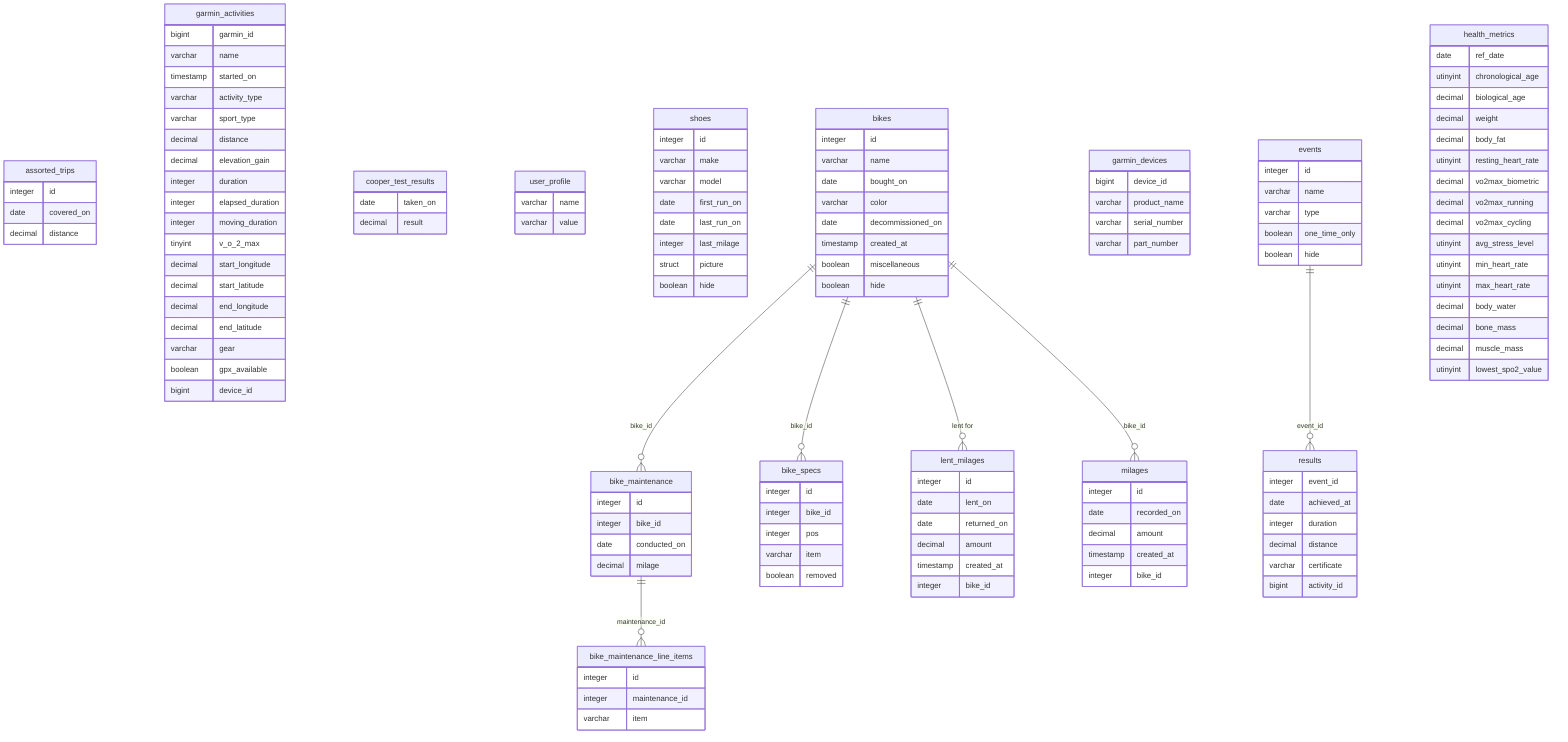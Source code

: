 erDiagram
    assorted_trips {integer id date covered_on decimal distance}
    bike_maintenance {integer id integer bike_id date conducted_on decimal milage}
    bike_specs {integer id integer bike_id integer pos varchar item boolean removed}
    garmin_activities {bigint garmin_id varchar name timestamp started_on varchar activity_type varchar sport_type decimal distance decimal elevation_gain integer duration integer elapsed_duration integer moving_duration tinyint v_o_2_max decimal start_longitude decimal start_latitude decimal end_longitude decimal end_latitude varchar gear boolean gpx_available bigint device_id}
    lent_milages {integer id date lent_on date returned_on decimal amount timestamp created_at integer bike_id}
    cooper_test_results {date taken_on decimal result}
    user_profile {varchar name varchar value}
    bike_maintenance_line_items {integer id integer maintenance_id varchar item}
    shoes {integer id varchar make varchar model date first_run_on date last_run_on integer last_milage struct picture boolean hide}
    bikes {integer id varchar name date bought_on varchar color date decommissioned_on timestamp created_at boolean miscellaneous boolean hide}
    garmin_devices {bigint device_id varchar product_name varchar serial_number varchar part_number}
    milages {integer id date recorded_on decimal amount timestamp created_at integer bike_id}
    results {integer event_id date achieved_at integer duration decimal distance varchar certificate bigint activity_id}
    events {integer id varchar name varchar type boolean one_time_only boolean hide}
    health_metrics {date ref_date utinyint chronological_age decimal biological_age decimal weight decimal body_fat utinyint resting_heart_rate decimal vo2max_biometric decimal vo2max_running decimal vo2max_cycling utinyint avg_stress_level utinyint min_heart_rate utinyint max_heart_rate decimal body_water decimal bone_mass decimal muscle_mass utinyint lowest_spo2_value}
    bikes ||--o{ milages : "bike_id"
    bike_maintenance ||--o{ bike_maintenance_line_items : "maintenance_id"
    bikes ||--o{ bike_maintenance : "bike_id"
    events ||--o{ results : "event_id"
    bikes ||--o{ lent_milages : "lent for"
    bikes ||--o{ bike_specs : "bike_id"